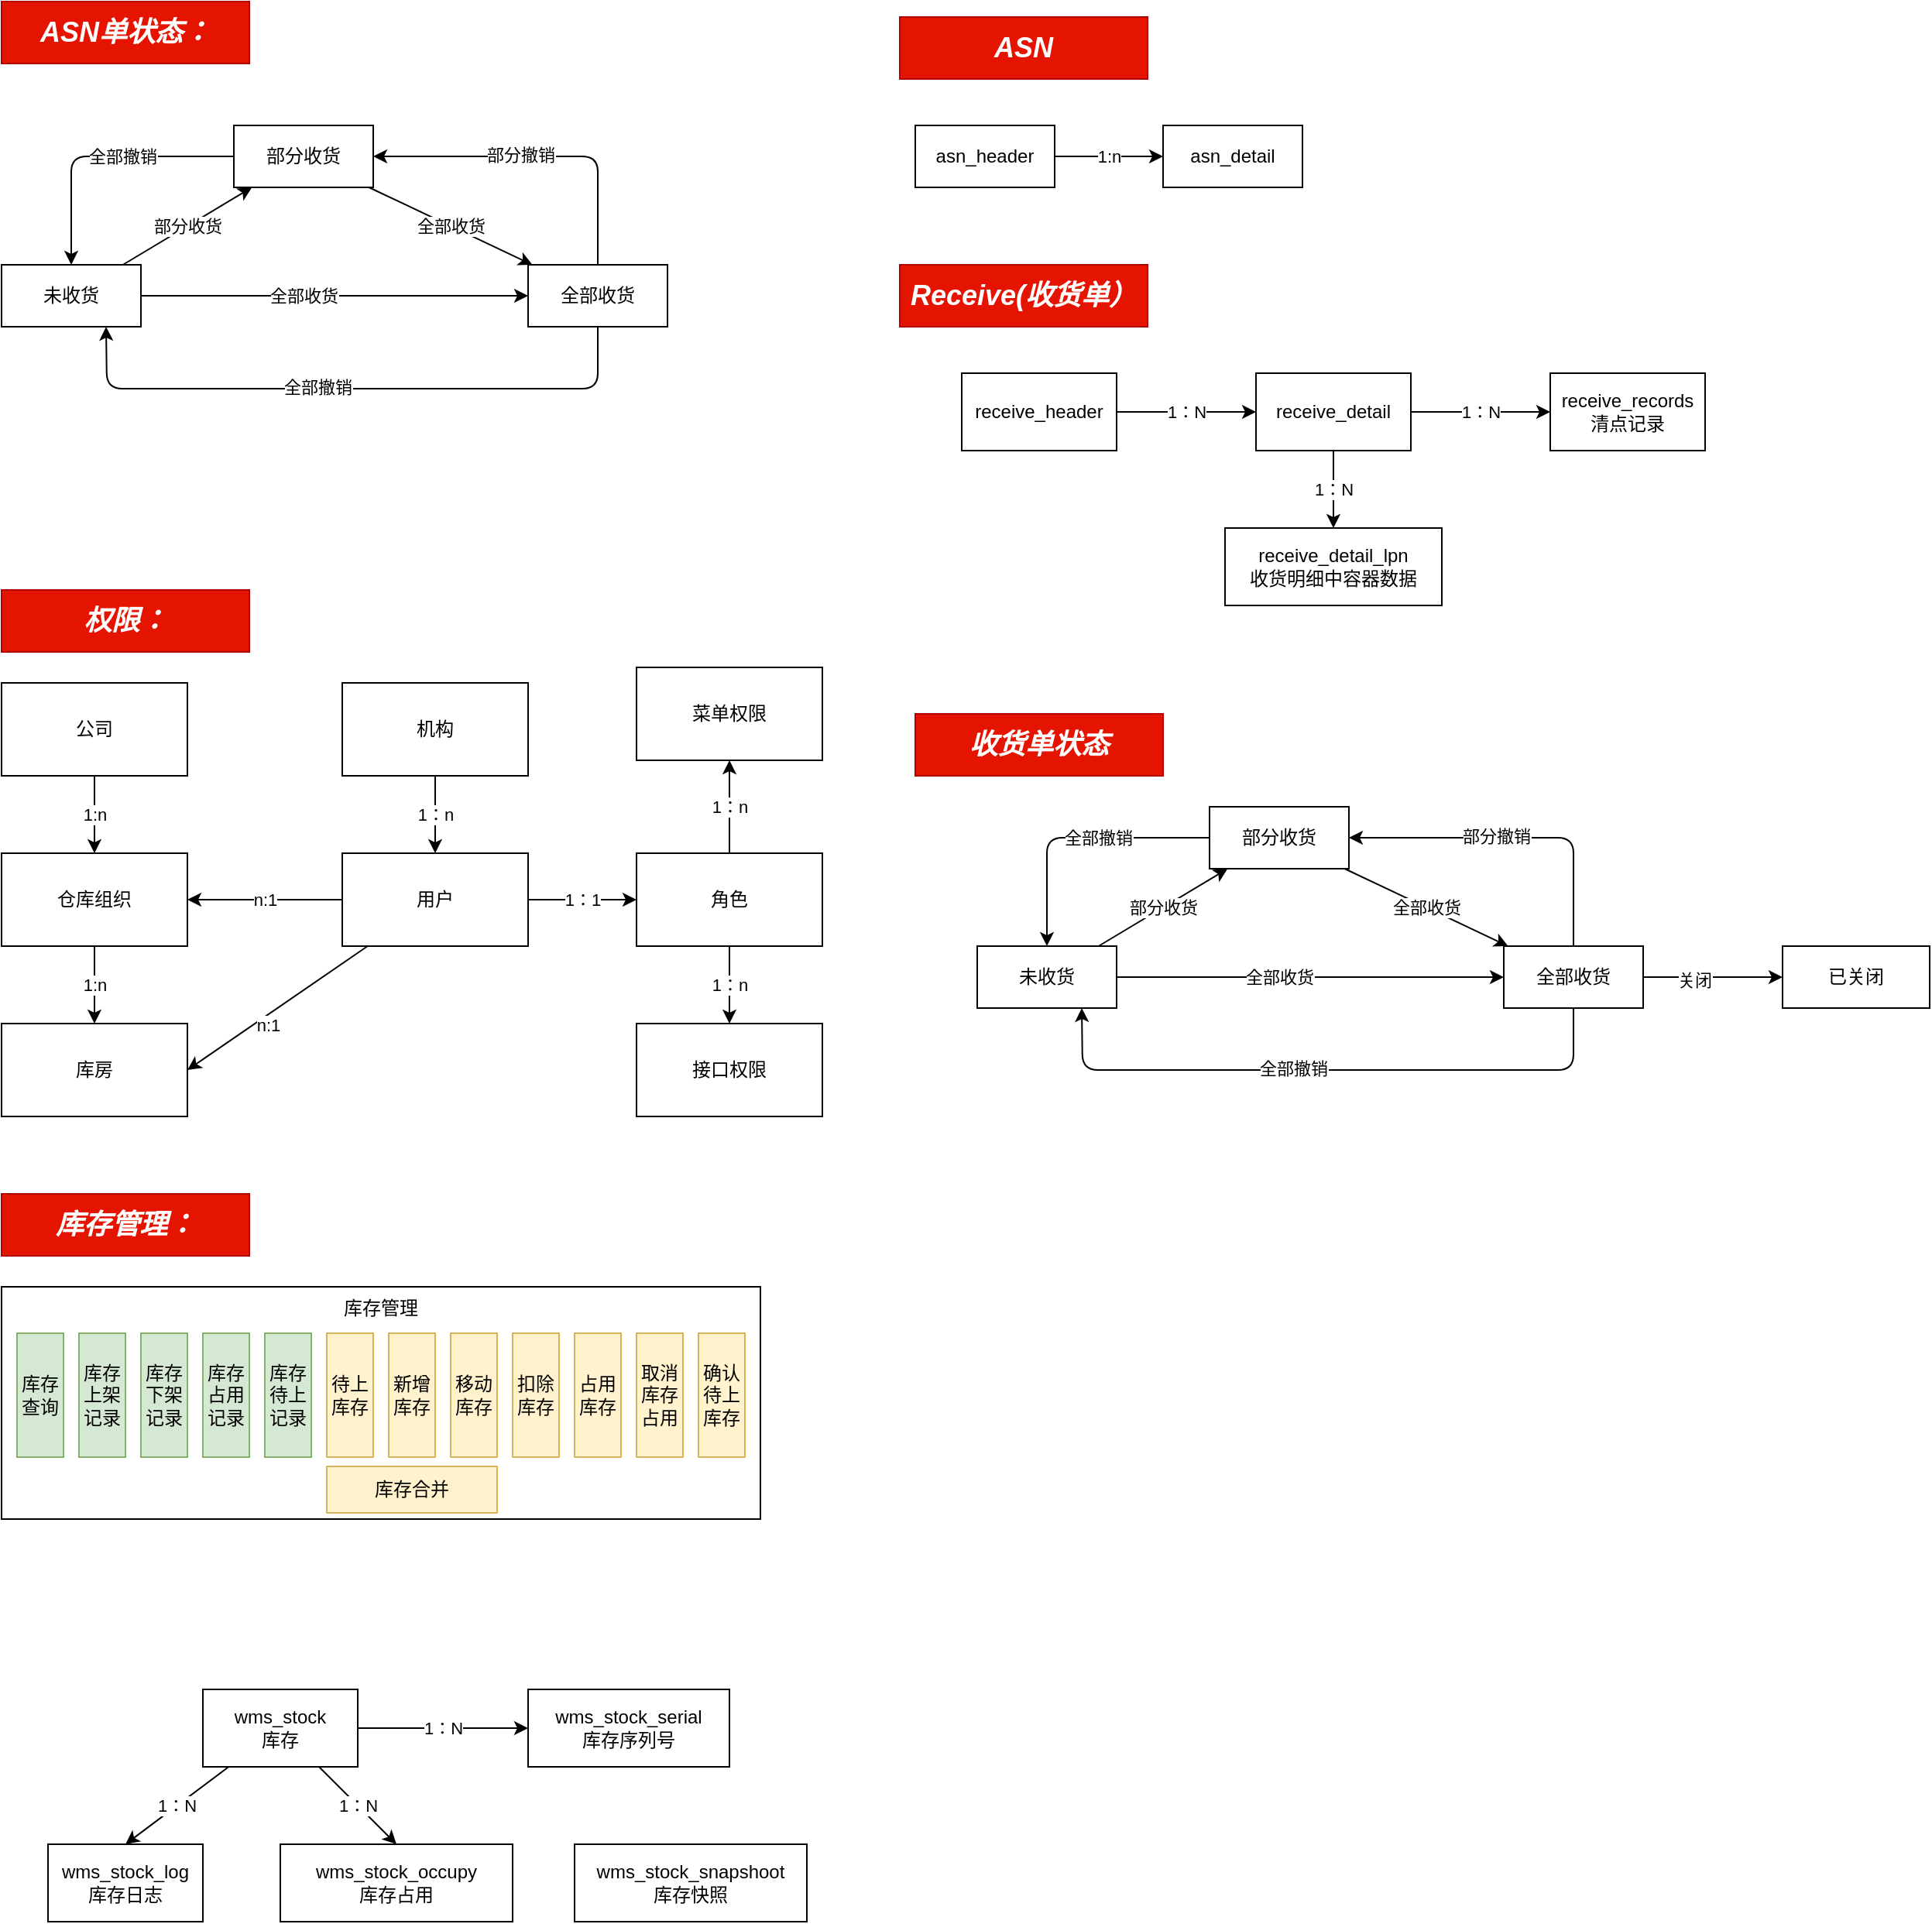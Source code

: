 <mxfile>
    <diagram id="C4KsjIPxMO-xnNNHDveo" name="第 1 页">
        <mxGraphModel dx="1347" dy="790" grid="1" gridSize="10" guides="1" tooltips="1" connect="1" arrows="1" fold="1" page="1" pageScale="1" pageWidth="1200" pageHeight="1600" math="0" shadow="0">
            <root>
                <mxCell id="0"/>
                <mxCell id="1" parent="0"/>
                <mxCell id="2" value="部分收货" style="edgeStyle=none;html=1;" parent="1" source="6" target="10" edge="1">
                    <mxGeometry relative="1" as="geometry"/>
                </mxCell>
                <mxCell id="4" style="edgeStyle=none;html=1;" parent="1" source="6" target="15" edge="1">
                    <mxGeometry relative="1" as="geometry"/>
                </mxCell>
                <mxCell id="5" value="全部收货" style="edgeLabel;html=1;align=center;verticalAlign=middle;resizable=0;points=[];" parent="4" connectable="0" vertex="1">
                    <mxGeometry x="-0.16" relative="1" as="geometry">
                        <mxPoint as="offset"/>
                    </mxGeometry>
                </mxCell>
                <mxCell id="6" value="未收货" style="whiteSpace=wrap;html=1;" parent="1" vertex="1">
                    <mxGeometry x="20" y="200" width="90" height="40" as="geometry"/>
                </mxCell>
                <mxCell id="7" value="全部收货" style="edgeStyle=none;html=1;" parent="1" source="10" target="15" edge="1">
                    <mxGeometry relative="1" as="geometry"/>
                </mxCell>
                <mxCell id="8" style="edgeStyle=none;html=1;entryX=0.5;entryY=0;entryDx=0;entryDy=0;" parent="1" source="10" target="6" edge="1">
                    <mxGeometry relative="1" as="geometry">
                        <Array as="points">
                            <mxPoint x="65" y="130"/>
                        </Array>
                    </mxGeometry>
                </mxCell>
                <mxCell id="9" value="全部撤销" style="edgeLabel;html=1;align=center;verticalAlign=middle;resizable=0;points=[];" parent="8" connectable="0" vertex="1">
                    <mxGeometry x="-0.177" relative="1" as="geometry">
                        <mxPoint as="offset"/>
                    </mxGeometry>
                </mxCell>
                <mxCell id="10" value="部分收货" style="whiteSpace=wrap;html=1;" parent="1" vertex="1">
                    <mxGeometry x="170" y="110" width="90" height="40" as="geometry"/>
                </mxCell>
                <mxCell id="11" style="edgeStyle=none;html=1;entryX=0.75;entryY=1;entryDx=0;entryDy=0;exitX=0.5;exitY=1;exitDx=0;exitDy=0;" parent="1" source="15" target="6" edge="1">
                    <mxGeometry relative="1" as="geometry">
                        <Array as="points">
                            <mxPoint x="405" y="280"/>
                            <mxPoint x="88" y="280"/>
                        </Array>
                    </mxGeometry>
                </mxCell>
                <mxCell id="12" value="全部撤销" style="edgeLabel;html=1;align=center;verticalAlign=middle;resizable=0;points=[];" parent="11" connectable="0" vertex="1">
                    <mxGeometry x="0.113" y="-1" relative="1" as="geometry">
                        <mxPoint as="offset"/>
                    </mxGeometry>
                </mxCell>
                <mxCell id="13" style="edgeStyle=none;html=1;entryX=1;entryY=0.5;entryDx=0;entryDy=0;" parent="1" source="15" target="10" edge="1">
                    <mxGeometry relative="1" as="geometry">
                        <Array as="points">
                            <mxPoint x="405" y="130"/>
                        </Array>
                    </mxGeometry>
                </mxCell>
                <mxCell id="14" value="部分撤销" style="edgeLabel;html=1;align=center;verticalAlign=middle;resizable=0;points=[];" parent="13" connectable="0" vertex="1">
                    <mxGeometry x="0.116" y="-1" relative="1" as="geometry">
                        <mxPoint as="offset"/>
                    </mxGeometry>
                </mxCell>
                <mxCell id="15" value="全部收货" style="whiteSpace=wrap;html=1;" parent="1" vertex="1">
                    <mxGeometry x="360" y="200" width="90" height="40" as="geometry"/>
                </mxCell>
                <mxCell id="17" value="ASN单状态：" style="whiteSpace=wrap;html=1;fillColor=#e51400;fontColor=#ffffff;strokeColor=#B20000;fontStyle=3;fontSize=18;" parent="1" vertex="1">
                    <mxGeometry x="20" y="30" width="160" height="40" as="geometry"/>
                </mxCell>
                <mxCell id="18" value="1:n" style="edgeStyle=none;html=1;" parent="1" source="19" target="21" edge="1">
                    <mxGeometry relative="1" as="geometry"/>
                </mxCell>
                <mxCell id="19" value="公司" style="whiteSpace=wrap;html=1;" parent="1" vertex="1">
                    <mxGeometry x="20" y="470" width="120" height="60" as="geometry"/>
                </mxCell>
                <mxCell id="20" value="1:n" style="edgeStyle=none;html=1;" parent="1" source="21" target="22" edge="1">
                    <mxGeometry relative="1" as="geometry"/>
                </mxCell>
                <mxCell id="21" value="仓库组织" style="whiteSpace=wrap;html=1;" parent="1" vertex="1">
                    <mxGeometry x="20" y="580" width="120" height="60" as="geometry"/>
                </mxCell>
                <mxCell id="22" value="库房" style="whiteSpace=wrap;html=1;" parent="1" vertex="1">
                    <mxGeometry x="20" y="690" width="120" height="60" as="geometry"/>
                </mxCell>
                <mxCell id="23" value="1：1" style="edgeStyle=none;html=1;" parent="1" source="27" target="32" edge="1">
                    <mxGeometry relative="1" as="geometry"/>
                </mxCell>
                <mxCell id="24" value="n:1" style="edgeStyle=none;html=1;" parent="1" source="27" target="21" edge="1">
                    <mxGeometry relative="1" as="geometry"/>
                </mxCell>
                <mxCell id="25" style="edgeStyle=none;html=1;entryX=1;entryY=0.5;entryDx=0;entryDy=0;" parent="1" source="27" target="22" edge="1">
                    <mxGeometry relative="1" as="geometry"/>
                </mxCell>
                <mxCell id="26" value="n:1" style="edgeLabel;html=1;align=center;verticalAlign=middle;resizable=0;points=[];" parent="25" vertex="1" connectable="0">
                    <mxGeometry x="0.151" y="5" relative="1" as="geometry">
                        <mxPoint as="offset"/>
                    </mxGeometry>
                </mxCell>
                <mxCell id="27" value="用户" style="whiteSpace=wrap;html=1;" parent="1" vertex="1">
                    <mxGeometry x="240" y="580" width="120" height="60" as="geometry"/>
                </mxCell>
                <mxCell id="28" value="菜单权限" style="whiteSpace=wrap;html=1;" parent="1" vertex="1">
                    <mxGeometry x="430" y="460" width="120" height="60" as="geometry"/>
                </mxCell>
                <mxCell id="29" value="接口权限" style="whiteSpace=wrap;html=1;" parent="1" vertex="1">
                    <mxGeometry x="430" y="690" width="120" height="60" as="geometry"/>
                </mxCell>
                <mxCell id="30" value="1：n" style="edgeStyle=none;html=1;entryX=0.5;entryY=1;entryDx=0;entryDy=0;" parent="1" source="32" target="28" edge="1">
                    <mxGeometry relative="1" as="geometry"/>
                </mxCell>
                <mxCell id="31" value="1：n" style="edgeStyle=none;html=1;entryX=0.5;entryY=0;entryDx=0;entryDy=0;" parent="1" source="32" target="29" edge="1">
                    <mxGeometry relative="1" as="geometry"/>
                </mxCell>
                <mxCell id="32" value="角色" style="whiteSpace=wrap;html=1;" parent="1" vertex="1">
                    <mxGeometry x="430" y="580" width="120" height="60" as="geometry"/>
                </mxCell>
                <mxCell id="33" value="库存管理" style="whiteSpace=wrap;html=1;verticalAlign=top;" parent="1" vertex="1">
                    <mxGeometry x="20" y="860" width="490" height="150" as="geometry"/>
                </mxCell>
                <mxCell id="34" value="库存合并" style="whiteSpace=wrap;html=1;horizontal=1;verticalAlign=middle;fillColor=#fff2cc;strokeColor=#d6b656;" parent="1" vertex="1">
                    <mxGeometry x="230" y="976" width="110" height="30" as="geometry"/>
                </mxCell>
                <mxCell id="35" value="库存查询" style="whiteSpace=wrap;html=1;horizontal=1;verticalAlign=middle;labelBackgroundColor=none;fillColor=#d5e8d4;strokeColor=#82b366;" parent="1" vertex="1">
                    <mxGeometry x="30" y="890" width="30" height="80" as="geometry"/>
                </mxCell>
                <mxCell id="36" value="新增库存" style="whiteSpace=wrap;html=1;horizontal=1;verticalAlign=middle;fillColor=#fff2cc;strokeColor=#d6b656;" parent="1" vertex="1">
                    <mxGeometry x="270" y="890" width="30" height="80" as="geometry"/>
                </mxCell>
                <mxCell id="37" value="移动库存" style="whiteSpace=wrap;html=1;horizontal=1;verticalAlign=middle;fillColor=#fff2cc;strokeColor=#d6b656;" parent="1" vertex="1">
                    <mxGeometry x="310" y="890" width="30" height="80" as="geometry"/>
                </mxCell>
                <mxCell id="38" value="扣除库存" style="whiteSpace=wrap;html=1;horizontal=1;verticalAlign=middle;fillColor=#fff2cc;strokeColor=#d6b656;" parent="1" vertex="1">
                    <mxGeometry x="350" y="890" width="30" height="80" as="geometry"/>
                </mxCell>
                <mxCell id="39" value="占用库存" style="whiteSpace=wrap;html=1;horizontal=1;verticalAlign=middle;fillColor=#fff2cc;strokeColor=#d6b656;" parent="1" vertex="1">
                    <mxGeometry x="390" y="890" width="30" height="80" as="geometry"/>
                </mxCell>
                <mxCell id="40" value="待上库存" style="whiteSpace=wrap;html=1;horizontal=1;verticalAlign=middle;fillColor=#fff2cc;strokeColor=#d6b656;" parent="1" vertex="1">
                    <mxGeometry x="230" y="890" width="30" height="80" as="geometry"/>
                </mxCell>
                <mxCell id="41" value="取消库存占用" style="whiteSpace=wrap;html=1;horizontal=1;verticalAlign=middle;fillColor=#fff2cc;strokeColor=#d6b656;" parent="1" vertex="1">
                    <mxGeometry x="430" y="890" width="30" height="80" as="geometry"/>
                </mxCell>
                <mxCell id="42" value="确认待上库存" style="whiteSpace=wrap;html=1;horizontal=1;verticalAlign=middle;fillColor=#fff2cc;strokeColor=#d6b656;" parent="1" vertex="1">
                    <mxGeometry x="470" y="890" width="30" height="80" as="geometry"/>
                </mxCell>
                <mxCell id="43" value="库存上架记录" style="whiteSpace=wrap;html=1;horizontal=1;verticalAlign=middle;fillColor=#d5e8d4;strokeColor=#82b366;" parent="1" vertex="1">
                    <mxGeometry x="70" y="890" width="30" height="80" as="geometry"/>
                </mxCell>
                <mxCell id="44" value="库存下架记录" style="whiteSpace=wrap;html=1;horizontal=1;verticalAlign=middle;fillColor=#d5e8d4;strokeColor=#82b366;" parent="1" vertex="1">
                    <mxGeometry x="110" y="890" width="30" height="80" as="geometry"/>
                </mxCell>
                <mxCell id="45" value="库存占用记录" style="whiteSpace=wrap;html=1;horizontal=1;verticalAlign=middle;fillColor=#d5e8d4;strokeColor=#82b366;" parent="1" vertex="1">
                    <mxGeometry x="150" y="890" width="30" height="80" as="geometry"/>
                </mxCell>
                <mxCell id="46" value="库存待上记录" style="whiteSpace=wrap;html=1;horizontal=1;verticalAlign=middle;fillColor=#d5e8d4;strokeColor=#82b366;" parent="1" vertex="1">
                    <mxGeometry x="190" y="890" width="30" height="80" as="geometry"/>
                </mxCell>
                <mxCell id="47" value="权限：" style="whiteSpace=wrap;html=1;fillColor=#e51400;fontColor=#ffffff;strokeColor=#B20000;fontStyle=3;fontSize=18;" parent="1" vertex="1">
                    <mxGeometry x="20" y="410" width="160" height="40" as="geometry"/>
                </mxCell>
                <mxCell id="48" value="库存管理：" style="whiteSpace=wrap;html=1;fillColor=#e51400;fontColor=#ffffff;strokeColor=#B20000;fontStyle=3;fontSize=18;" parent="1" vertex="1">
                    <mxGeometry x="20" y="800" width="160" height="40" as="geometry"/>
                </mxCell>
                <mxCell id="51" value="1：n" style="edgeStyle=none;html=1;" parent="1" source="49" target="27" edge="1">
                    <mxGeometry relative="1" as="geometry"/>
                </mxCell>
                <mxCell id="49" value="机构" style="whiteSpace=wrap;html=1;" parent="1" vertex="1">
                    <mxGeometry x="240" y="470" width="120" height="60" as="geometry"/>
                </mxCell>
                <mxCell id="52" value="ASN" style="whiteSpace=wrap;html=1;fillColor=#e51400;fontColor=#ffffff;strokeColor=#B20000;fontStyle=3;fontSize=18;" parent="1" vertex="1">
                    <mxGeometry x="600" y="40" width="160" height="40" as="geometry"/>
                </mxCell>
                <mxCell id="55" value="1:n" style="edgeStyle=none;html=1;" parent="1" source="53" target="54" edge="1">
                    <mxGeometry relative="1" as="geometry"/>
                </mxCell>
                <mxCell id="53" value="asn_header" style="whiteSpace=wrap;html=1;" parent="1" vertex="1">
                    <mxGeometry x="610" y="110" width="90" height="40" as="geometry"/>
                </mxCell>
                <mxCell id="54" value="asn_detail" style="whiteSpace=wrap;html=1;" parent="1" vertex="1">
                    <mxGeometry x="770" y="110" width="90" height="40" as="geometry"/>
                </mxCell>
                <mxCell id="56" value="Receive(收货单）" style="whiteSpace=wrap;html=1;fillColor=#e51400;fontColor=#ffffff;strokeColor=#B20000;fontStyle=3;fontSize=18;" parent="1" vertex="1">
                    <mxGeometry x="600" y="200" width="160" height="40" as="geometry"/>
                </mxCell>
                <mxCell id="62" value="1：N" style="edgeStyle=none;html=1;entryX=0;entryY=0.5;entryDx=0;entryDy=0;" parent="1" source="58" target="59" edge="1">
                    <mxGeometry relative="1" as="geometry"/>
                </mxCell>
                <mxCell id="58" value="receive_header" style="whiteSpace=wrap;html=1;" parent="1" vertex="1">
                    <mxGeometry x="640" y="270" width="100" height="50" as="geometry"/>
                </mxCell>
                <mxCell id="63" value="1：N" style="edgeStyle=none;html=1;exitX=1;exitY=0.5;exitDx=0;exitDy=0;entryX=0;entryY=0.5;entryDx=0;entryDy=0;" parent="1" source="59" target="60" edge="1">
                    <mxGeometry relative="1" as="geometry"/>
                </mxCell>
                <mxCell id="64" value="1：N" style="edgeStyle=none;html=1;exitX=0.5;exitY=1;exitDx=0;exitDy=0;entryX=0.5;entryY=0;entryDx=0;entryDy=0;" parent="1" source="59" target="61" edge="1">
                    <mxGeometry relative="1" as="geometry"/>
                </mxCell>
                <mxCell id="59" value="receive_detail" style="whiteSpace=wrap;html=1;" parent="1" vertex="1">
                    <mxGeometry x="830" y="270" width="100" height="50" as="geometry"/>
                </mxCell>
                <mxCell id="60" value="receive_records&lt;br&gt;清点记录" style="whiteSpace=wrap;html=1;" parent="1" vertex="1">
                    <mxGeometry x="1020" y="270" width="100" height="50" as="geometry"/>
                </mxCell>
                <mxCell id="61" value="receive_detail_lpn&lt;br&gt;收货明细中容器数据" style="whiteSpace=wrap;html=1;" parent="1" vertex="1">
                    <mxGeometry x="810" y="370" width="140" height="50" as="geometry"/>
                </mxCell>
                <mxCell id="65" value="收货单状态" style="whiteSpace=wrap;html=1;fillColor=#e51400;fontColor=#ffffff;strokeColor=#B20000;fontStyle=3;fontSize=18;" parent="1" vertex="1">
                    <mxGeometry x="610" y="490" width="160" height="40" as="geometry"/>
                </mxCell>
                <mxCell id="66" value="部分收货" style="edgeStyle=none;html=1;" parent="1" source="69" target="73" edge="1">
                    <mxGeometry relative="1" as="geometry"/>
                </mxCell>
                <mxCell id="67" style="edgeStyle=none;html=1;" parent="1" source="69" target="78" edge="1">
                    <mxGeometry relative="1" as="geometry"/>
                </mxCell>
                <mxCell id="68" value="全部收货" style="edgeLabel;html=1;align=center;verticalAlign=middle;resizable=0;points=[];" parent="67" connectable="0" vertex="1">
                    <mxGeometry x="-0.16" relative="1" as="geometry">
                        <mxPoint as="offset"/>
                    </mxGeometry>
                </mxCell>
                <mxCell id="69" value="未收货" style="whiteSpace=wrap;html=1;" parent="1" vertex="1">
                    <mxGeometry x="650" y="640" width="90" height="40" as="geometry"/>
                </mxCell>
                <mxCell id="70" value="全部收货" style="edgeStyle=none;html=1;" parent="1" source="73" target="78" edge="1">
                    <mxGeometry relative="1" as="geometry"/>
                </mxCell>
                <mxCell id="71" style="edgeStyle=none;html=1;entryX=0.5;entryY=0;entryDx=0;entryDy=0;" parent="1" source="73" target="69" edge="1">
                    <mxGeometry relative="1" as="geometry">
                        <Array as="points">
                            <mxPoint x="695" y="570"/>
                        </Array>
                    </mxGeometry>
                </mxCell>
                <mxCell id="72" value="全部撤销" style="edgeLabel;html=1;align=center;verticalAlign=middle;resizable=0;points=[];" parent="71" connectable="0" vertex="1">
                    <mxGeometry x="-0.177" relative="1" as="geometry">
                        <mxPoint as="offset"/>
                    </mxGeometry>
                </mxCell>
                <mxCell id="73" value="部分收货" style="whiteSpace=wrap;html=1;" parent="1" vertex="1">
                    <mxGeometry x="800" y="550" width="90" height="40" as="geometry"/>
                </mxCell>
                <mxCell id="74" style="edgeStyle=none;html=1;entryX=0.75;entryY=1;entryDx=0;entryDy=0;exitX=0.5;exitY=1;exitDx=0;exitDy=0;" parent="1" source="78" target="69" edge="1">
                    <mxGeometry relative="1" as="geometry">
                        <Array as="points">
                            <mxPoint x="1035" y="720"/>
                            <mxPoint x="718" y="720"/>
                        </Array>
                    </mxGeometry>
                </mxCell>
                <mxCell id="75" value="全部撤销" style="edgeLabel;html=1;align=center;verticalAlign=middle;resizable=0;points=[];" parent="74" connectable="0" vertex="1">
                    <mxGeometry x="0.113" y="-1" relative="1" as="geometry">
                        <mxPoint as="offset"/>
                    </mxGeometry>
                </mxCell>
                <mxCell id="76" style="edgeStyle=none;html=1;entryX=1;entryY=0.5;entryDx=0;entryDy=0;" parent="1" source="78" target="73" edge="1">
                    <mxGeometry relative="1" as="geometry">
                        <Array as="points">
                            <mxPoint x="1035" y="570"/>
                        </Array>
                    </mxGeometry>
                </mxCell>
                <mxCell id="77" value="部分撤销" style="edgeLabel;html=1;align=center;verticalAlign=middle;resizable=0;points=[];" parent="76" connectable="0" vertex="1">
                    <mxGeometry x="0.116" y="-1" relative="1" as="geometry">
                        <mxPoint as="offset"/>
                    </mxGeometry>
                </mxCell>
                <mxCell id="80" value="" style="edgeStyle=none;html=1;" parent="1" source="78" target="79" edge="1">
                    <mxGeometry relative="1" as="geometry"/>
                </mxCell>
                <mxCell id="81" value="关闭" style="edgeLabel;html=1;align=center;verticalAlign=middle;resizable=0;points=[];" parent="80" vertex="1" connectable="0">
                    <mxGeometry x="-0.267" y="-2" relative="1" as="geometry">
                        <mxPoint as="offset"/>
                    </mxGeometry>
                </mxCell>
                <mxCell id="78" value="全部收货" style="whiteSpace=wrap;html=1;" parent="1" vertex="1">
                    <mxGeometry x="990" y="640" width="90" height="40" as="geometry"/>
                </mxCell>
                <mxCell id="79" value="已关闭" style="whiteSpace=wrap;html=1;" parent="1" vertex="1">
                    <mxGeometry x="1170" y="640" width="95" height="40" as="geometry"/>
                </mxCell>
                <mxCell id="86" value="1：N" style="edgeStyle=none;html=1;entryX=0;entryY=0.5;entryDx=0;entryDy=0;" edge="1" parent="1" source="82" target="84">
                    <mxGeometry relative="1" as="geometry"/>
                </mxCell>
                <mxCell id="87" value="1：N" style="edgeStyle=none;html=1;entryX=0.5;entryY=0;entryDx=0;entryDy=0;" edge="1" parent="1" source="82" target="83">
                    <mxGeometry relative="1" as="geometry"/>
                </mxCell>
                <mxCell id="88" value="1：N" style="edgeStyle=none;html=1;exitX=0.75;exitY=1;exitDx=0;exitDy=0;entryX=0.5;entryY=0;entryDx=0;entryDy=0;" edge="1" parent="1" source="82" target="85">
                    <mxGeometry relative="1" as="geometry"/>
                </mxCell>
                <mxCell id="82" value="wms_stock&lt;br&gt;库存" style="whiteSpace=wrap;html=1;" vertex="1" parent="1">
                    <mxGeometry x="150" y="1120" width="100" height="50" as="geometry"/>
                </mxCell>
                <mxCell id="83" value="wms_stock_log&lt;br&gt;库存日志" style="whiteSpace=wrap;html=1;" vertex="1" parent="1">
                    <mxGeometry x="50" y="1220" width="100" height="50" as="geometry"/>
                </mxCell>
                <mxCell id="84" value="wms_stock_serial&lt;br&gt;库存序列号" style="whiteSpace=wrap;html=1;" vertex="1" parent="1">
                    <mxGeometry x="360" y="1120" width="130" height="50" as="geometry"/>
                </mxCell>
                <mxCell id="85" value="wms_stock_occupy&lt;br&gt;库存占用" style="whiteSpace=wrap;html=1;" vertex="1" parent="1">
                    <mxGeometry x="200" y="1220" width="150" height="50" as="geometry"/>
                </mxCell>
                <mxCell id="89" value="wms_stock_snapshoot&lt;br&gt;库存快照" style="whiteSpace=wrap;html=1;" vertex="1" parent="1">
                    <mxGeometry x="390" y="1220" width="150" height="50" as="geometry"/>
                </mxCell>
            </root>
        </mxGraphModel>
    </diagram>
</mxfile>